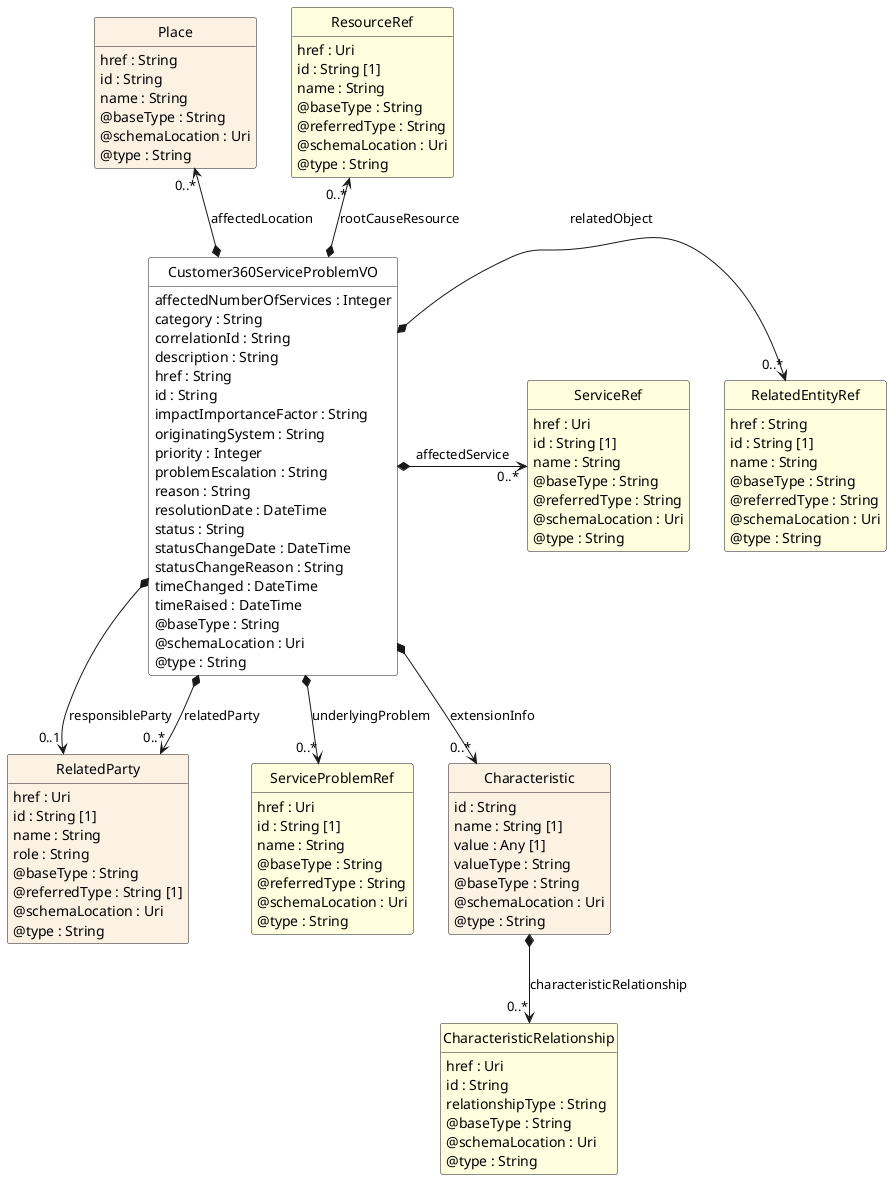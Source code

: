 @startuml
hide circle
hide methods
hide stereotype
show <<Enumeration>> stereotype
skinparam class {
   BackgroundColor<<Enumeration>> #E6F5F7
   BackgroundColor<<Ref>> #FFFFE0
   BackgroundColor<<Pivot>> #FFFFFFF
   BackgroundColor<<SimpleType>> #E2F0DA
   BackgroundColor #FCF2E3
}

class Customer360ServiceProblemVO <<Pivot>> {
    affectedNumberOfServices : Integer
    category : String
    correlationId : String
    description : String
    href : String
    id : String
    impactImportanceFactor : String
    originatingSystem : String
    priority : Integer
    problemEscalation : String
    reason : String
    resolutionDate : DateTime
    status : String
    statusChangeDate : DateTime
    statusChangeReason : String
    timeChanged : DateTime
    timeRaised : DateTime
    @baseType : String
    @schemaLocation : Uri
    @type : String
}

class RelatedParty  {
    href : Uri
    id : String [1]
    name : String
    role : String
    @baseType : String
    @referredType : String [1]
    @schemaLocation : Uri
    @type : String
}

class ServiceProblemRef  <<Ref>> {
    href : Uri
    id : String [1]
    name : String
    @baseType : String
    @referredType : String
    @schemaLocation : Uri
    @type : String
}

class ServiceRef  <<Ref>> {
    href : Uri
    id : String [1]
    name : String
    @baseType : String
    @referredType : String
    @schemaLocation : Uri
    @type : String
}

class Characteristic  {
    id : String
    name : String [1]
    value : Any [1]
    valueType : String
    @baseType : String
    @schemaLocation : Uri
    @type : String
}

class CharacteristicRelationship  <<Ref>> {
    href : Uri
    id : String
    relationshipType : String
    @baseType : String
    @schemaLocation : Uri
    @type : String
}

class RelatedEntityRef  <<Ref>> {
    href : String
    id : String [1]
    name : String
    @baseType : String
    @referredType : String
    @schemaLocation : Uri
    @type : String
}

class Place  {
    href : String
    id : String
    name : String
    @baseType : String
    @schemaLocation : Uri
    @type : String
}

class ResourceRef  <<Ref>> {
    href : Uri
    id : String [1]
    name : String
    @baseType : String
    @referredType : String
    @schemaLocation : Uri
    @type : String
}

RelatedEntityRef "0..*" <-left-* Customer360ServiceProblemVO : relatedObject

Customer360ServiceProblemVO *-right-> "0..*" ServiceRef : affectedService

Place "0..*" <--* Customer360ServiceProblemVO : affectedLocation

ResourceRef "0..*" <--* Customer360ServiceProblemVO : rootCauseResource

Customer360ServiceProblemVO *-->  "0..*" ServiceProblemRef : underlyingProblem

Customer360ServiceProblemVO *-->  "0..1" RelatedParty : responsibleParty

Customer360ServiceProblemVO *-->  "0..*" RelatedParty : relatedParty

Customer360ServiceProblemVO *-->  "0..*" Characteristic : extensionInfo

Characteristic *-->  "0..*" CharacteristicRelationship : characteristicRelationship

@enduml